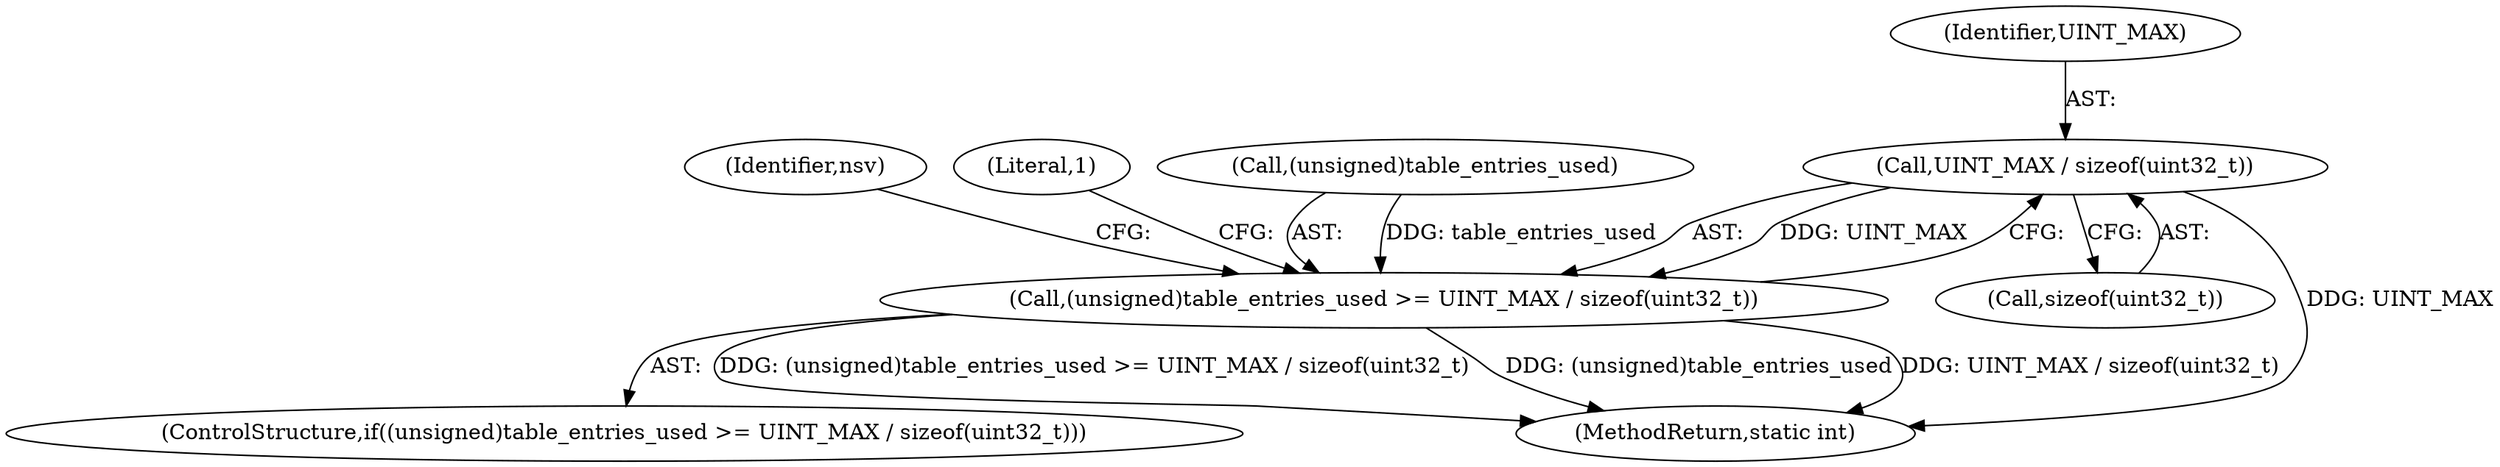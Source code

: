 digraph "0_FFmpeg_c24bcb553650b91e9eff15ef6e54ca73de2453b7@API" {
"1000355" [label="(Call,UINT_MAX / sizeof(uint32_t))"];
"1000351" [label="(Call,(unsigned)table_entries_used >= UINT_MAX / sizeof(uint32_t))"];
"1000355" [label="(Call,UINT_MAX / sizeof(uint32_t))"];
"1000357" [label="(Call,sizeof(uint32_t))"];
"1000350" [label="(ControlStructure,if((unsigned)table_entries_used >= UINT_MAX / sizeof(uint32_t)))"];
"1000351" [label="(Call,(unsigned)table_entries_used >= UINT_MAX / sizeof(uint32_t))"];
"1000482" [label="(MethodReturn,static int)"];
"1000364" [label="(Identifier,nsv)"];
"1000361" [label="(Literal,1)"];
"1000356" [label="(Identifier,UINT_MAX)"];
"1000352" [label="(Call,(unsigned)table_entries_used)"];
"1000355" -> "1000351"  [label="AST: "];
"1000355" -> "1000357"  [label="CFG: "];
"1000356" -> "1000355"  [label="AST: "];
"1000357" -> "1000355"  [label="AST: "];
"1000351" -> "1000355"  [label="CFG: "];
"1000355" -> "1000482"  [label="DDG: UINT_MAX"];
"1000355" -> "1000351"  [label="DDG: UINT_MAX"];
"1000351" -> "1000350"  [label="AST: "];
"1000352" -> "1000351"  [label="AST: "];
"1000361" -> "1000351"  [label="CFG: "];
"1000364" -> "1000351"  [label="CFG: "];
"1000351" -> "1000482"  [label="DDG: (unsigned)table_entries_used >= UINT_MAX / sizeof(uint32_t)"];
"1000351" -> "1000482"  [label="DDG: (unsigned)table_entries_used"];
"1000351" -> "1000482"  [label="DDG: UINT_MAX / sizeof(uint32_t)"];
"1000352" -> "1000351"  [label="DDG: table_entries_used"];
}
